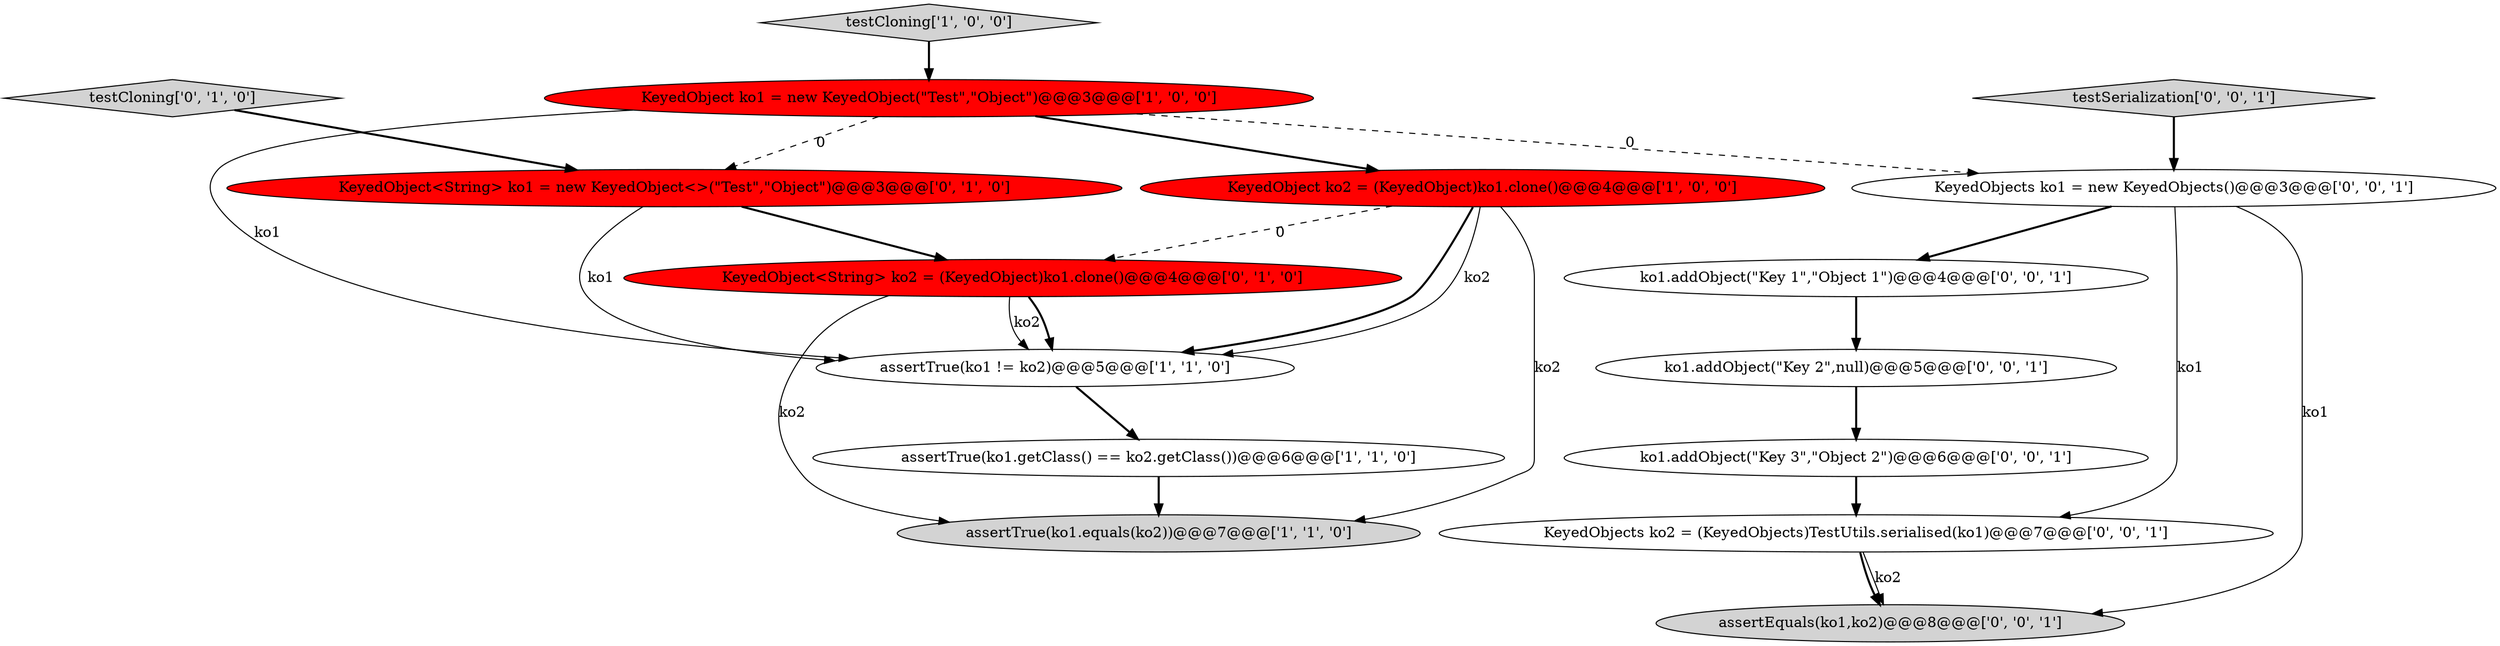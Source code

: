 digraph {
6 [style = filled, label = "testCloning['0', '1', '0']", fillcolor = lightgray, shape = diamond image = "AAA0AAABBB2BBB"];
9 [style = filled, label = "testSerialization['0', '0', '1']", fillcolor = lightgray, shape = diamond image = "AAA0AAABBB3BBB"];
10 [style = filled, label = "ko1.addObject(\"Key 2\",null)@@@5@@@['0', '0', '1']", fillcolor = white, shape = ellipse image = "AAA0AAABBB3BBB"];
7 [style = filled, label = "KeyedObject<String> ko2 = (KeyedObject)ko1.clone()@@@4@@@['0', '1', '0']", fillcolor = red, shape = ellipse image = "AAA1AAABBB2BBB"];
5 [style = filled, label = "testCloning['1', '0', '0']", fillcolor = lightgray, shape = diamond image = "AAA0AAABBB1BBB"];
3 [style = filled, label = "KeyedObject ko1 = new KeyedObject(\"Test\",\"Object\")@@@3@@@['1', '0', '0']", fillcolor = red, shape = ellipse image = "AAA1AAABBB1BBB"];
2 [style = filled, label = "assertTrue(ko1 != ko2)@@@5@@@['1', '1', '0']", fillcolor = white, shape = ellipse image = "AAA0AAABBB1BBB"];
15 [style = filled, label = "KeyedObjects ko2 = (KeyedObjects)TestUtils.serialised(ko1)@@@7@@@['0', '0', '1']", fillcolor = white, shape = ellipse image = "AAA0AAABBB3BBB"];
12 [style = filled, label = "assertEquals(ko1,ko2)@@@8@@@['0', '0', '1']", fillcolor = lightgray, shape = ellipse image = "AAA0AAABBB3BBB"];
13 [style = filled, label = "KeyedObjects ko1 = new KeyedObjects()@@@3@@@['0', '0', '1']", fillcolor = white, shape = ellipse image = "AAA0AAABBB3BBB"];
4 [style = filled, label = "KeyedObject ko2 = (KeyedObject)ko1.clone()@@@4@@@['1', '0', '0']", fillcolor = red, shape = ellipse image = "AAA1AAABBB1BBB"];
1 [style = filled, label = "assertTrue(ko1.equals(ko2))@@@7@@@['1', '1', '0']", fillcolor = lightgray, shape = ellipse image = "AAA0AAABBB1BBB"];
8 [style = filled, label = "KeyedObject<String> ko1 = new KeyedObject<>(\"Test\",\"Object\")@@@3@@@['0', '1', '0']", fillcolor = red, shape = ellipse image = "AAA1AAABBB2BBB"];
14 [style = filled, label = "ko1.addObject(\"Key 3\",\"Object 2\")@@@6@@@['0', '0', '1']", fillcolor = white, shape = ellipse image = "AAA0AAABBB3BBB"];
11 [style = filled, label = "ko1.addObject(\"Key 1\",\"Object 1\")@@@4@@@['0', '0', '1']", fillcolor = white, shape = ellipse image = "AAA0AAABBB3BBB"];
0 [style = filled, label = "assertTrue(ko1.getClass() == ko2.getClass())@@@6@@@['1', '1', '0']", fillcolor = white, shape = ellipse image = "AAA0AAABBB1BBB"];
5->3 [style = bold, label=""];
10->14 [style = bold, label=""];
13->12 [style = solid, label="ko1"];
3->2 [style = solid, label="ko1"];
4->2 [style = bold, label=""];
7->2 [style = solid, label="ko2"];
4->1 [style = solid, label="ko2"];
3->13 [style = dashed, label="0"];
3->4 [style = bold, label=""];
13->11 [style = bold, label=""];
15->12 [style = solid, label="ko2"];
8->7 [style = bold, label=""];
2->0 [style = bold, label=""];
11->10 [style = bold, label=""];
7->2 [style = bold, label=""];
0->1 [style = bold, label=""];
4->7 [style = dashed, label="0"];
6->8 [style = bold, label=""];
7->1 [style = solid, label="ko2"];
3->8 [style = dashed, label="0"];
14->15 [style = bold, label=""];
15->12 [style = bold, label=""];
4->2 [style = solid, label="ko2"];
13->15 [style = solid, label="ko1"];
8->2 [style = solid, label="ko1"];
9->13 [style = bold, label=""];
}
